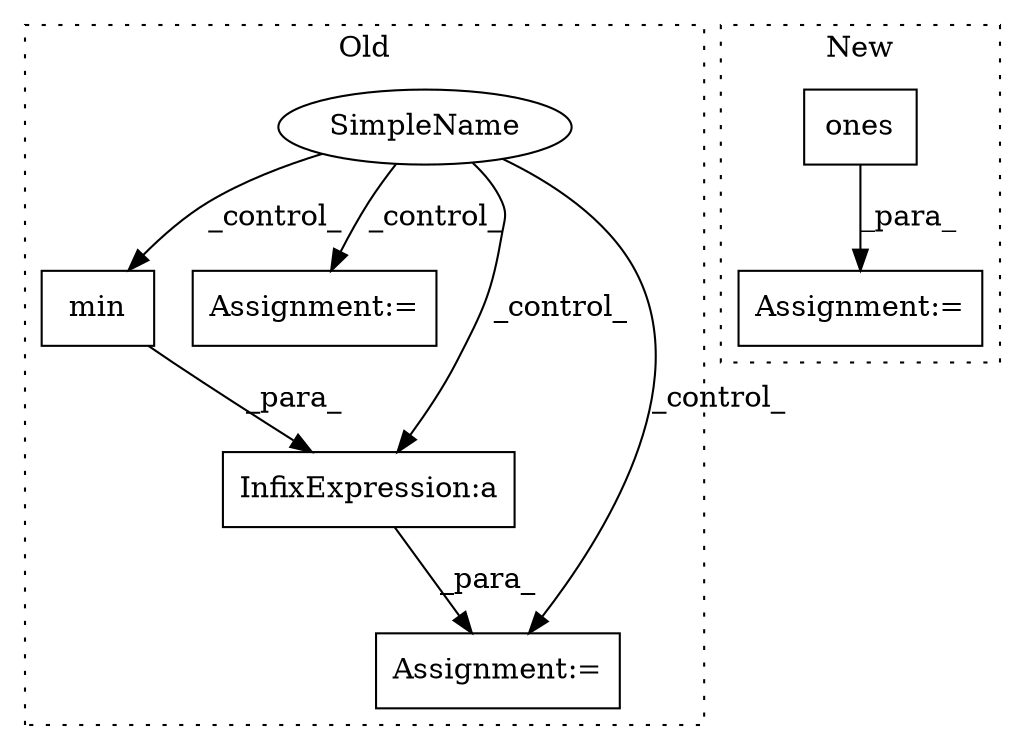 digraph G {
subgraph cluster0 {
1 [label="min" a="32" s="2724,2743" l="4,1" shape="box"];
3 [label="SimpleName" a="42" s="" l="" shape="ellipse"];
4 [label="Assignment:=" a="7" s="2926" l="31" shape="box"];
5 [label="InfixExpression:a" a="27" s="2758" l="3" shape="box"];
7 [label="Assignment:=" a="7" s="2754" l="1" shape="box"];
label = "Old";
style="dotted";
}
subgraph cluster1 {
2 [label="ones" a="32" s="2342,2365" l="5,1" shape="box"];
6 [label="Assignment:=" a="7" s="2335" l="1" shape="box"];
label = "New";
style="dotted";
}
1 -> 5 [label="_para_"];
2 -> 6 [label="_para_"];
3 -> 1 [label="_control_"];
3 -> 4 [label="_control_"];
3 -> 5 [label="_control_"];
3 -> 7 [label="_control_"];
5 -> 7 [label="_para_"];
}